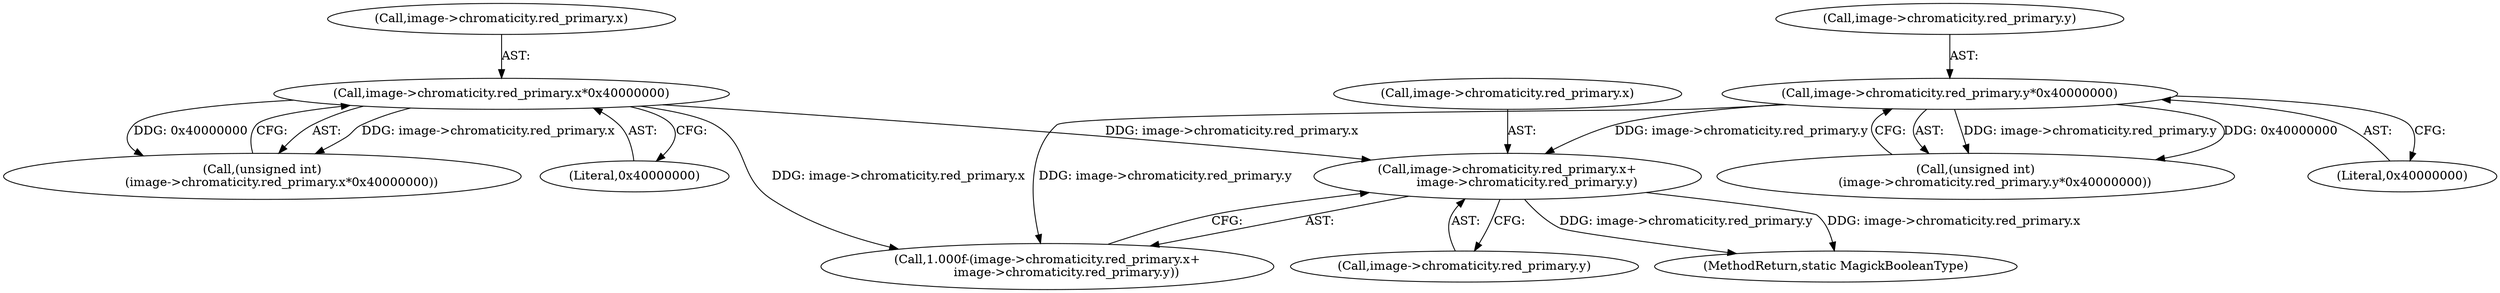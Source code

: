 digraph "0_ImageMagick_4cc6ec8a4197d4c008577127736bf7985d632323@pointer" {
"1002059" [label="(Call,image->chromaticity.red_primary.x+\n          image->chromaticity.red_primary.y)"];
"1002026" [label="(Call,image->chromaticity.red_primary.x*0x40000000)"];
"1002041" [label="(Call,image->chromaticity.red_primary.y*0x40000000)"];
"1002027" [label="(Call,image->chromaticity.red_primary.x)"];
"1002573" [label="(MethodReturn,static MagickBooleanType)"];
"1002039" [label="(Call,(unsigned int)\n          (image->chromaticity.red_primary.y*0x40000000))"];
"1002067" [label="(Call,image->chromaticity.red_primary.y)"];
"1002034" [label="(Literal,0x40000000)"];
"1002059" [label="(Call,image->chromaticity.red_primary.x+\n          image->chromaticity.red_primary.y)"];
"1002057" [label="(Call,1.000f-(image->chromaticity.red_primary.x+\n          image->chromaticity.red_primary.y))"];
"1002026" [label="(Call,image->chromaticity.red_primary.x*0x40000000)"];
"1002041" [label="(Call,image->chromaticity.red_primary.y*0x40000000)"];
"1002024" [label="(Call,(unsigned int)\n          (image->chromaticity.red_primary.x*0x40000000))"];
"1002049" [label="(Literal,0x40000000)"];
"1002042" [label="(Call,image->chromaticity.red_primary.y)"];
"1002060" [label="(Call,image->chromaticity.red_primary.x)"];
"1002059" -> "1002057"  [label="AST: "];
"1002059" -> "1002067"  [label="CFG: "];
"1002060" -> "1002059"  [label="AST: "];
"1002067" -> "1002059"  [label="AST: "];
"1002057" -> "1002059"  [label="CFG: "];
"1002059" -> "1002573"  [label="DDG: image->chromaticity.red_primary.x"];
"1002059" -> "1002573"  [label="DDG: image->chromaticity.red_primary.y"];
"1002026" -> "1002059"  [label="DDG: image->chromaticity.red_primary.x"];
"1002041" -> "1002059"  [label="DDG: image->chromaticity.red_primary.y"];
"1002026" -> "1002024"  [label="AST: "];
"1002026" -> "1002034"  [label="CFG: "];
"1002027" -> "1002026"  [label="AST: "];
"1002034" -> "1002026"  [label="AST: "];
"1002024" -> "1002026"  [label="CFG: "];
"1002026" -> "1002024"  [label="DDG: image->chromaticity.red_primary.x"];
"1002026" -> "1002024"  [label="DDG: 0x40000000"];
"1002026" -> "1002057"  [label="DDG: image->chromaticity.red_primary.x"];
"1002041" -> "1002039"  [label="AST: "];
"1002041" -> "1002049"  [label="CFG: "];
"1002042" -> "1002041"  [label="AST: "];
"1002049" -> "1002041"  [label="AST: "];
"1002039" -> "1002041"  [label="CFG: "];
"1002041" -> "1002039"  [label="DDG: image->chromaticity.red_primary.y"];
"1002041" -> "1002039"  [label="DDG: 0x40000000"];
"1002041" -> "1002057"  [label="DDG: image->chromaticity.red_primary.y"];
}
